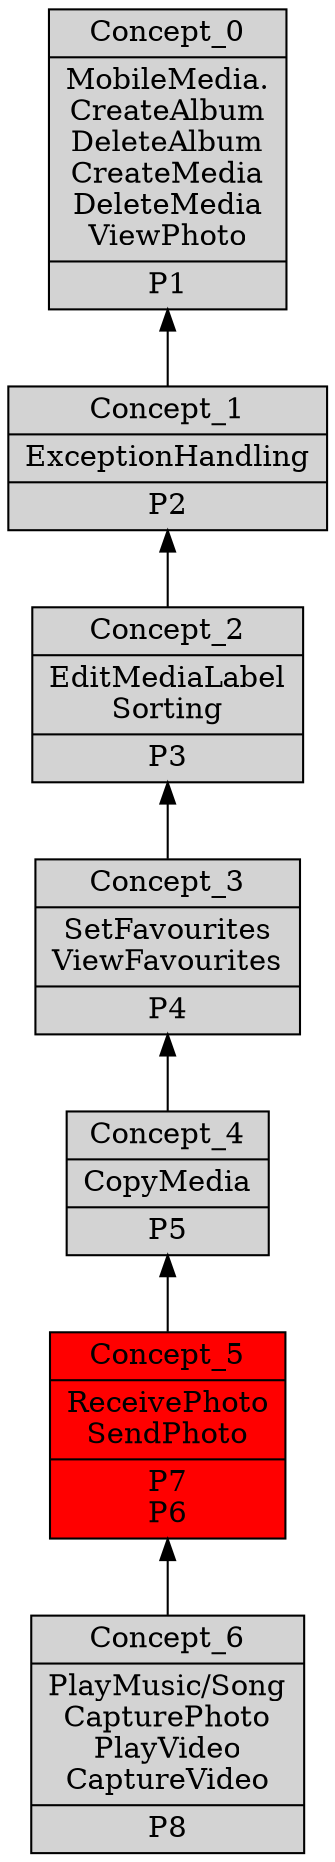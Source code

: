 digraph G { 
	rankdir=BT;
764372388 [shape=record,style=filled,label="{Concept_0|MobileMedia.\nCreateAlbum\nDeleteAlbum\nCreateMedia\nDeleteMedia\nViewPhoto\n|P1\n}"];
459857341 [shape=record,style=filled,label="{Concept_1|ExceptionHandling\n|P2\n}"];
1684890795 [shape=record,style=filled,label="{Concept_2|EditMediaLabel\nSorting\n|P3\n}"];
94264799 [shape=record,style=filled,label="{Concept_3|SetFavourites\nViewFavourites\n|P4\n}"];
1399499405 [shape=record,style=filled,label="{Concept_4|CopyMedia\n|P5\n}"];
238157928 [shape=record,style=filled,fillcolor=red,label="{Concept_5|ReceivePhoto\nSendPhoto\n|P7\nP6\n}"];
32863545 [shape=record,style=filled,label="{Concept_6|PlayMusic/Song\nCapturePhoto\nPlayVideo\nCaptureVideo\n|P8\n}"];
	459857341 -> 764372388
	1684890795 -> 459857341
	94264799 -> 1684890795
	1399499405 -> 94264799
	238157928 -> 1399499405
	32863545 -> 238157928
}